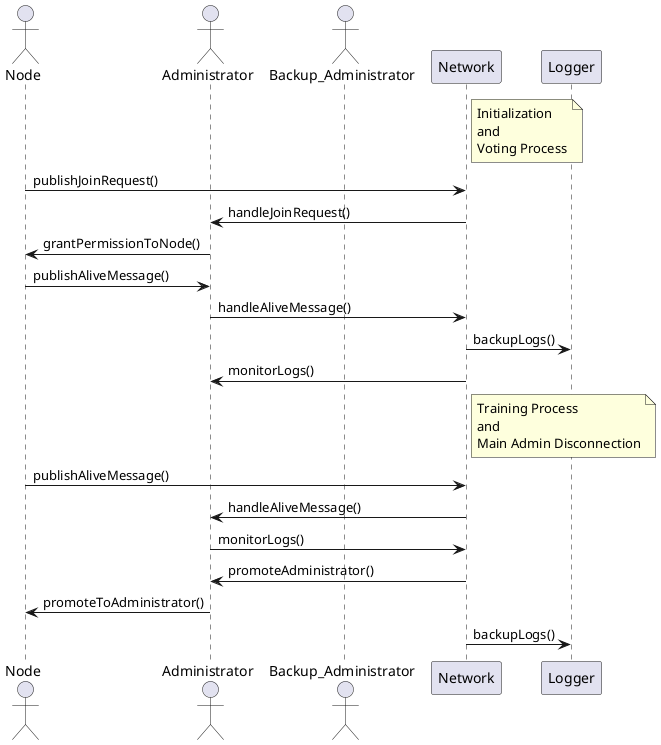 @startuml
actor Node
actor Administrator
actor Backup_Administrator

participant Network
participant Logger

note right of Network: Initialization\nand\nVoting Process

Node -> Network: publishJoinRequest()
Network -> Administrator: handleJoinRequest()
Administrator -> Node: grantPermissionToNode()
Node -> Administrator: publishAliveMessage()
Administrator -> Network: handleAliveMessage()
Network -> Logger: backupLogs()
Network -> Administrator: monitorLogs()

note right of Network: Training Process\nand\nMain Admin Disconnection

Node -> Network: publishAliveMessage()
Network -> Administrator: handleAliveMessage()
Administrator -> Network: monitorLogs()
Network -> Administrator: promoteAdministrator()
Administrator -> Node: promoteToAdministrator()
Network -> Logger: backupLogs()

@enduml
